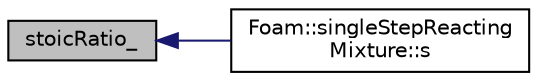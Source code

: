digraph "stoicRatio_"
{
  bgcolor="transparent";
  edge [fontname="Helvetica",fontsize="10",labelfontname="Helvetica",labelfontsize="10"];
  node [fontname="Helvetica",fontsize="10",shape=record];
  rankdir="LR";
  Node1 [label="stoicRatio_",height=0.2,width=0.4,color="black", fillcolor="grey75", style="filled" fontcolor="black"];
  Node1 -> Node2 [dir="back",color="midnightblue",fontsize="10",style="solid",fontname="Helvetica"];
  Node2 [label="Foam::singleStepReacting\lMixture::s",height=0.2,width=0.4,color="black",URL="$classFoam_1_1singleStepReactingMixture.html#ad5e0e9179ef18958bf69a90e4b5cb7a6",tooltip="Return the Stoichiometric oxygen-fuel mass ratio. "];
}
